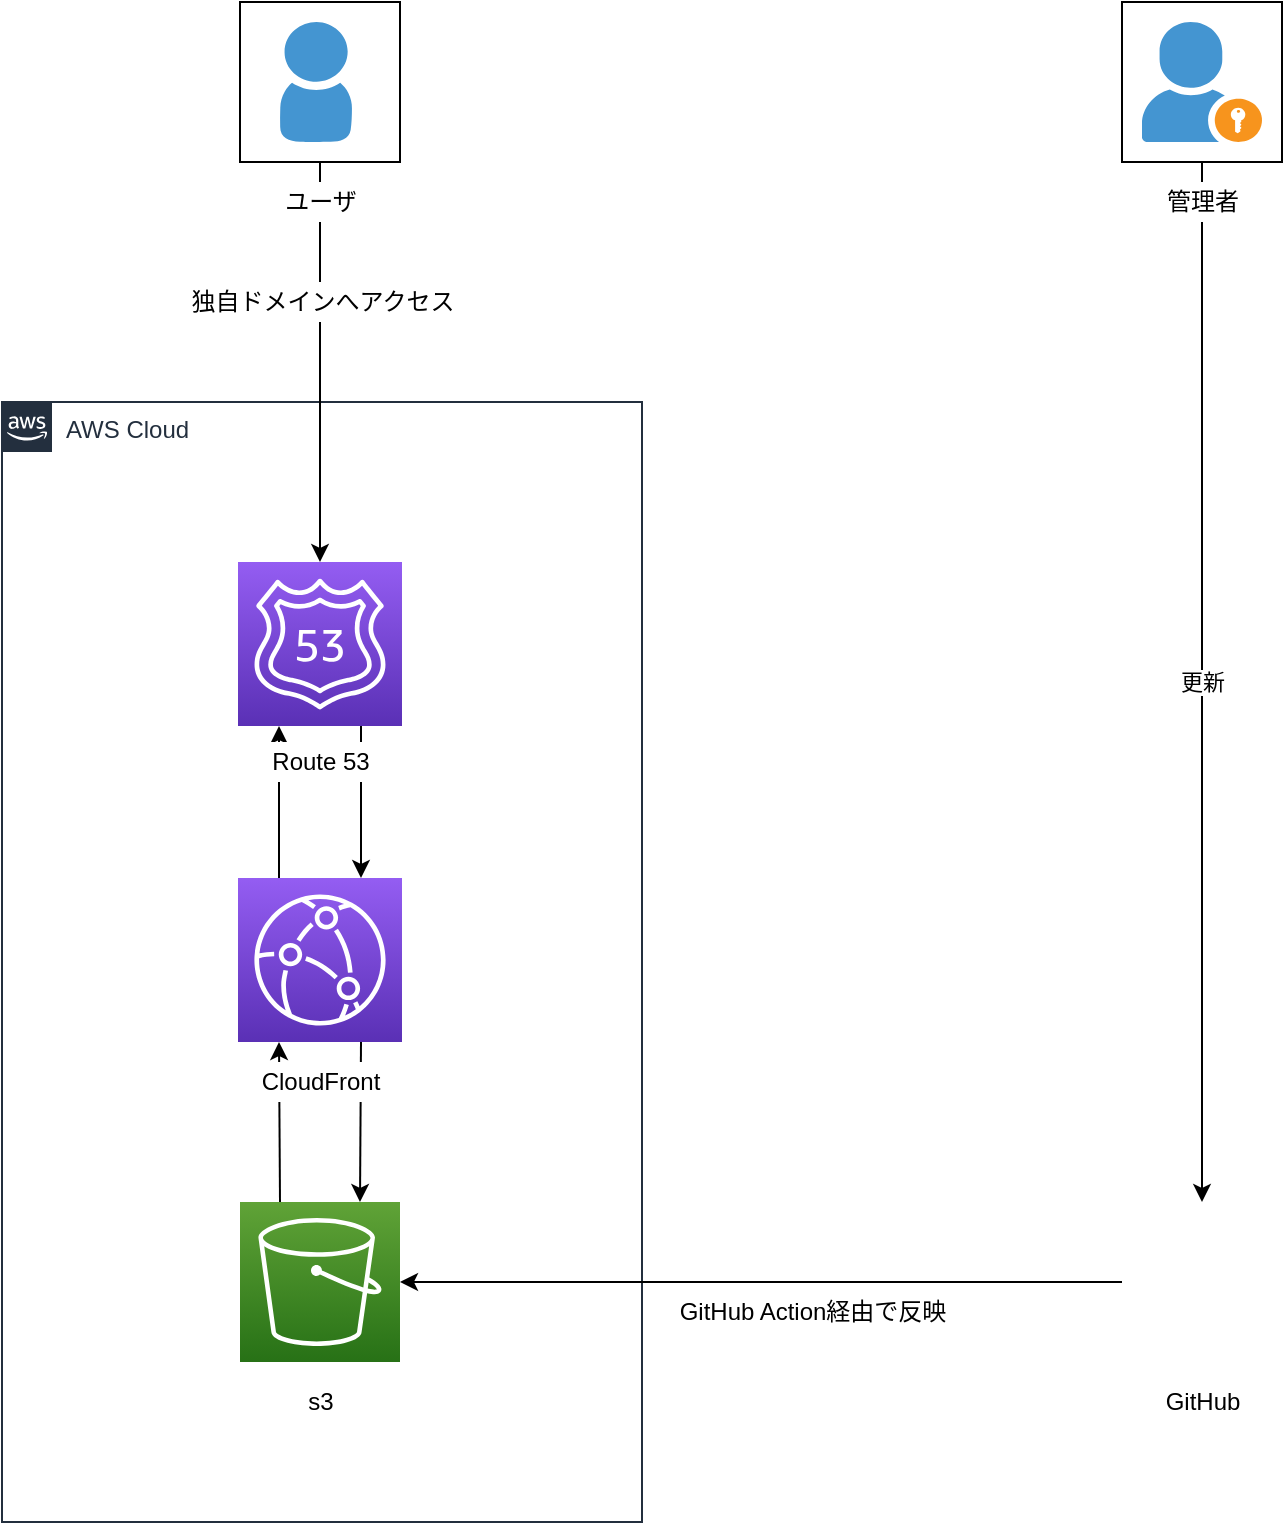<mxfile version="14.2.9" type="github">
  <diagram id="LHnerHRtC5ZAhIGBSkRl" name="Page-1">
    <mxGraphModel dx="1855" dy="1169" grid="1" gridSize="10" guides="1" tooltips="1" connect="1" arrows="1" fold="1" page="1" pageScale="1" pageWidth="827" pageHeight="1169" math="0" shadow="0">
      <root>
        <mxCell id="0" />
        <mxCell id="1" parent="0" />
        <mxCell id="88uvcsHo3phoEBJNWdKq-37" value="AWS Cloud" style="points=[[0,0],[0.25,0],[0.5,0],[0.75,0],[1,0],[1,0.25],[1,0.5],[1,0.75],[1,1],[0.75,1],[0.5,1],[0.25,1],[0,1],[0,0.75],[0,0.5],[0,0.25]];outlineConnect=0;gradientColor=none;html=1;whiteSpace=wrap;fontSize=12;fontStyle=0;shape=mxgraph.aws4.group;grIcon=mxgraph.aws4.group_aws_cloud_alt;strokeColor=#232F3E;fillColor=none;verticalAlign=top;align=left;spacingLeft=30;fontColor=#232F3E;dashed=0;" vertex="1" parent="1">
          <mxGeometry x="80" y="280" width="320" height="560" as="geometry" />
        </mxCell>
        <mxCell id="88uvcsHo3phoEBJNWdKq-12" value="" style="whiteSpace=wrap;html=1;aspect=fixed;" vertex="1" parent="1">
          <mxGeometry x="640" y="80" width="80" height="80" as="geometry" />
        </mxCell>
        <mxCell id="88uvcsHo3phoEBJNWdKq-11" value="" style="whiteSpace=wrap;html=1;aspect=fixed;" vertex="1" parent="1">
          <mxGeometry x="199" y="80" width="80" height="80" as="geometry" />
        </mxCell>
        <mxCell id="88uvcsHo3phoEBJNWdKq-1" value="" style="points=[[0,0,0],[0.25,0,0],[0.5,0,0],[0.75,0,0],[1,0,0],[0,1,0],[0.25,1,0],[0.5,1,0],[0.75,1,0],[1,1,0],[0,0.25,0],[0,0.5,0],[0,0.75,0],[1,0.25,0],[1,0.5,0],[1,0.75,0]];outlineConnect=0;fontColor=#232F3E;gradientColor=#60A337;gradientDirection=north;fillColor=#277116;strokeColor=#ffffff;dashed=0;verticalLabelPosition=bottom;verticalAlign=top;align=center;html=1;fontSize=12;fontStyle=0;aspect=fixed;shape=mxgraph.aws4.resourceIcon;resIcon=mxgraph.aws4.s3;" vertex="1" parent="1">
          <mxGeometry x="199" y="680" width="80" height="80" as="geometry" />
        </mxCell>
        <mxCell id="88uvcsHo3phoEBJNWdKq-2" value="" style="points=[[0,0,0],[0.25,0,0],[0.5,0,0],[0.75,0,0],[1,0,0],[0,1,0],[0.25,1,0],[0.5,1,0],[0.75,1,0],[1,1,0],[0,0.25,0],[0,0.5,0],[0,0.75,0],[1,0.25,0],[1,0.5,0],[1,0.75,0]];outlineConnect=0;fontColor=#232F3E;gradientColor=#945DF2;gradientDirection=north;fillColor=#5A30B5;strokeColor=#ffffff;dashed=0;verticalLabelPosition=bottom;verticalAlign=top;align=center;html=1;fontSize=12;fontStyle=0;aspect=fixed;shape=mxgraph.aws4.resourceIcon;resIcon=mxgraph.aws4.cloudfront;" vertex="1" parent="1">
          <mxGeometry x="198" y="518" width="82" height="82" as="geometry" />
        </mxCell>
        <mxCell id="88uvcsHo3phoEBJNWdKq-3" value="" style="points=[[0,0,0],[0.25,0,0],[0.5,0,0],[0.75,0,0],[1,0,0],[0,1,0],[0.25,1,0],[0.5,1,0],[0.75,1,0],[1,1,0],[0,0.25,0],[0,0.5,0],[0,0.75,0],[1,0.25,0],[1,0.5,0],[1,0.75,0]];outlineConnect=0;fontColor=#232F3E;gradientColor=#945DF2;gradientDirection=north;fillColor=#5A30B5;strokeColor=#ffffff;dashed=0;verticalLabelPosition=bottom;verticalAlign=top;align=center;html=1;fontSize=12;fontStyle=0;aspect=fixed;shape=mxgraph.aws4.resourceIcon;resIcon=mxgraph.aws4.route_53;" vertex="1" parent="1">
          <mxGeometry x="198" y="360" width="82" height="82" as="geometry" />
        </mxCell>
        <mxCell id="88uvcsHo3phoEBJNWdKq-4" value="" style="shape=image;html=1;verticalAlign=top;verticalLabelPosition=bottom;labelBackgroundColor=#ffffff;imageAspect=0;aspect=fixed;image=https://cdn3.iconfinder.com/data/icons/inficons/128/github.png" vertex="1" parent="1">
          <mxGeometry x="640" y="680" width="80" height="80" as="geometry" />
        </mxCell>
        <mxCell id="88uvcsHo3phoEBJNWdKq-5" value="" style="shadow=0;dashed=0;html=1;strokeColor=none;fillColor=#4495D1;labelPosition=center;verticalLabelPosition=bottom;verticalAlign=top;align=center;outlineConnect=0;shape=mxgraph.veeam.portal_admin;" vertex="1" parent="1">
          <mxGeometry x="650" y="90" width="60" height="60" as="geometry" />
        </mxCell>
        <mxCell id="88uvcsHo3phoEBJNWdKq-6" value="" style="shadow=0;dashed=0;html=1;strokeColor=none;fillColor=#4495D1;labelPosition=center;verticalLabelPosition=bottom;verticalAlign=top;align=center;outlineConnect=0;shape=mxgraph.veeam.2d.user;" vertex="1" parent="1">
          <mxGeometry x="219" y="90" width="36" height="60" as="geometry" />
        </mxCell>
        <mxCell id="88uvcsHo3phoEBJNWdKq-7" value="" style="endArrow=classic;html=1;exitX=0;exitY=0.5;exitDx=0;exitDy=0;" edge="1" parent="1" source="88uvcsHo3phoEBJNWdKq-4" target="88uvcsHo3phoEBJNWdKq-1">
          <mxGeometry width="50" height="50" relative="1" as="geometry">
            <mxPoint x="390" y="670" as="sourcePoint" />
            <mxPoint x="440" y="720" as="targetPoint" />
          </mxGeometry>
        </mxCell>
        <mxCell id="88uvcsHo3phoEBJNWdKq-8" value="" style="endArrow=classic;html=1;exitX=0.25;exitY=0;exitDx=0;exitDy=0;entryX=0.25;entryY=1;entryDx=0;entryDy=0;exitPerimeter=0;entryPerimeter=0;" edge="1" parent="1" source="88uvcsHo3phoEBJNWdKq-1" target="88uvcsHo3phoEBJNWdKq-2">
          <mxGeometry width="50" height="50" relative="1" as="geometry">
            <mxPoint x="489" y="730" as="sourcePoint" />
            <mxPoint x="219" y="620" as="targetPoint" />
          </mxGeometry>
        </mxCell>
        <mxCell id="88uvcsHo3phoEBJNWdKq-9" value="" style="endArrow=classic;html=1;exitX=0.75;exitY=1;exitDx=0;exitDy=0;entryX=0.75;entryY=0;entryDx=0;entryDy=0;entryPerimeter=0;exitPerimeter=0;" edge="1" parent="1" source="88uvcsHo3phoEBJNWdKq-2" target="88uvcsHo3phoEBJNWdKq-1">
          <mxGeometry width="50" height="50" relative="1" as="geometry">
            <mxPoint x="259" y="620" as="sourcePoint" />
            <mxPoint x="228.5" y="608" as="targetPoint" />
          </mxGeometry>
        </mxCell>
        <mxCell id="88uvcsHo3phoEBJNWdKq-10" value="" style="endArrow=classic;html=1;exitX=0.5;exitY=1;exitDx=0;exitDy=0;entryX=0.5;entryY=0;entryDx=0;entryDy=0;entryPerimeter=0;" edge="1" parent="1" source="88uvcsHo3phoEBJNWdKq-11" target="88uvcsHo3phoEBJNWdKq-3">
          <mxGeometry width="50" height="50" relative="1" as="geometry">
            <mxPoint x="199" y="200" as="sourcePoint" />
            <mxPoint x="239" y="240" as="targetPoint" />
          </mxGeometry>
        </mxCell>
        <mxCell id="88uvcsHo3phoEBJNWdKq-13" value="更新" style="endArrow=classic;html=1;exitX=0.5;exitY=1;exitDx=0;exitDy=0;" edge="1" parent="1" source="88uvcsHo3phoEBJNWdKq-12" target="88uvcsHo3phoEBJNWdKq-4">
          <mxGeometry width="50" height="50" relative="1" as="geometry">
            <mxPoint x="408" y="170" as="sourcePoint" />
            <mxPoint x="409" y="330" as="targetPoint" />
          </mxGeometry>
        </mxCell>
        <mxCell id="88uvcsHo3phoEBJNWdKq-24" value="" style="endArrow=classic;html=1;exitX=0.75;exitY=1;exitDx=0;exitDy=0;entryX=0.75;entryY=0;entryDx=0;entryDy=0;entryPerimeter=0;exitPerimeter=0;" edge="1" parent="1" source="88uvcsHo3phoEBJNWdKq-3" target="88uvcsHo3phoEBJNWdKq-2">
          <mxGeometry width="50" height="50" relative="1" as="geometry">
            <mxPoint x="258.5" y="462" as="sourcePoint" />
            <mxPoint x="269" y="690" as="targetPoint" />
          </mxGeometry>
        </mxCell>
        <mxCell id="88uvcsHo3phoEBJNWdKq-25" value="" style="endArrow=classic;html=1;exitX=0.25;exitY=0;exitDx=0;exitDy=0;entryX=0.25;entryY=1;entryDx=0;entryDy=0;exitPerimeter=0;entryPerimeter=0;" edge="1" parent="1" source="88uvcsHo3phoEBJNWdKq-2" target="88uvcsHo3phoEBJNWdKq-3">
          <mxGeometry width="50" height="50" relative="1" as="geometry">
            <mxPoint x="229" y="690" as="sourcePoint" />
            <mxPoint x="217.5" y="462" as="targetPoint" />
          </mxGeometry>
        </mxCell>
        <mxCell id="88uvcsHo3phoEBJNWdKq-26" value="ユーザ" style="text;html=1;align=center;verticalAlign=middle;resizable=0;points=[];autosize=1;fillColor=#ffffff;" vertex="1" parent="1">
          <mxGeometry x="214" y="170" width="50" height="20" as="geometry" />
        </mxCell>
        <mxCell id="88uvcsHo3phoEBJNWdKq-28" value="管理者" style="text;html=1;align=center;verticalAlign=middle;resizable=0;points=[];autosize=1;fillColor=#ffffff;" vertex="1" parent="1">
          <mxGeometry x="655" y="170" width="50" height="20" as="geometry" />
        </mxCell>
        <mxCell id="88uvcsHo3phoEBJNWdKq-32" value="Route 53" style="text;html=1;align=center;verticalAlign=middle;resizable=0;points=[];autosize=1;fillColor=#ffffff;" vertex="1" parent="1">
          <mxGeometry x="209" y="450" width="60" height="20" as="geometry" />
        </mxCell>
        <mxCell id="88uvcsHo3phoEBJNWdKq-33" value="CloudFront" style="text;html=1;align=center;verticalAlign=middle;resizable=0;points=[];autosize=1;fillColor=#ffffff;" vertex="1" parent="1">
          <mxGeometry x="204" y="610" width="70" height="20" as="geometry" />
        </mxCell>
        <mxCell id="88uvcsHo3phoEBJNWdKq-34" value="s3" style="text;html=1;align=center;verticalAlign=middle;resizable=0;points=[];autosize=1;fillColor=#ffffff;" vertex="1" parent="1">
          <mxGeometry x="224" y="770" width="30" height="20" as="geometry" />
        </mxCell>
        <mxCell id="88uvcsHo3phoEBJNWdKq-35" value="GitHub" style="text;html=1;align=center;verticalAlign=middle;resizable=0;points=[];autosize=1;fillColor=#ffffff;" vertex="1" parent="1">
          <mxGeometry x="655" y="770" width="50" height="20" as="geometry" />
        </mxCell>
        <mxCell id="88uvcsHo3phoEBJNWdKq-36" value="GitHub Action経由で反映" style="text;html=1;align=center;verticalAlign=middle;resizable=0;points=[];autosize=1;fillColor=#ffffff;" vertex="1" parent="1">
          <mxGeometry x="410" y="725" width="150" height="20" as="geometry" />
        </mxCell>
        <mxCell id="88uvcsHo3phoEBJNWdKq-39" value="独自ドメインへアクセス" style="text;html=1;align=center;verticalAlign=middle;resizable=0;points=[];autosize=1;fillColor=#ffffff;" vertex="1" parent="1">
          <mxGeometry x="165" y="220" width="150" height="20" as="geometry" />
        </mxCell>
      </root>
    </mxGraphModel>
  </diagram>
</mxfile>
